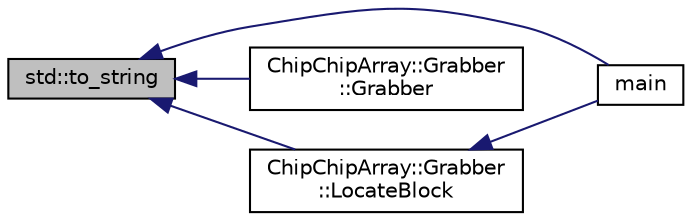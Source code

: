 digraph "std::to_string"
{
  edge [fontname="Helvetica",fontsize="10",labelfontname="Helvetica",labelfontsize="10"];
  node [fontname="Helvetica",fontsize="10",shape=record];
  rankdir="LR";
  Node1 [label="std::to_string",height=0.2,width=0.4,color="black", fillcolor="grey75", style="filled", fontcolor="black"];
  Node1 -> Node2 [dir="back",color="midnightblue",fontsize="10",style="solid"];
  Node2 [label="main",height=0.2,width=0.4,color="black", fillcolor="white", style="filled",URL="$cv__test_8cpp.html#ae66f6b31b5ad750f1fe042a706a4e3d4"];
  Node1 -> Node3 [dir="back",color="midnightblue",fontsize="10",style="solid"];
  Node3 [label="ChipChipArray::Grabber\l::Grabber",height=0.2,width=0.4,color="black", fillcolor="white", style="filled",URL="$classChipChipArray_1_1Grabber.html#a7333f40c135fbe92d59651f75032b4e7"];
  Node1 -> Node4 [dir="back",color="midnightblue",fontsize="10",style="solid"];
  Node4 [label="ChipChipArray::Grabber\l::LocateBlock",height=0.2,width=0.4,color="black", fillcolor="white", style="filled",URL="$classChipChipArray_1_1Grabber.html#a86bc18ecf71c7ff4e324df0467af124a"];
  Node4 -> Node2 [dir="back",color="midnightblue",fontsize="10",style="solid"];
}
